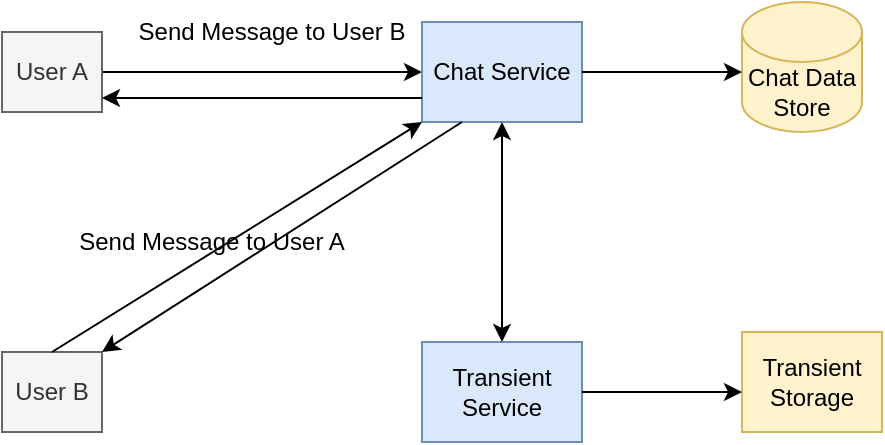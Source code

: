 <mxfile version="15.5.9" type="github">
  <diagram id="o3sVkbwr8kk4F6uWlZyg" name="Page-1">
    <mxGraphModel dx="782" dy="351" grid="1" gridSize="10" guides="1" tooltips="1" connect="1" arrows="1" fold="1" page="1" pageScale="1" pageWidth="850" pageHeight="1100" math="0" shadow="0">
      <root>
        <mxCell id="0" />
        <mxCell id="1" parent="0" />
        <mxCell id="bjen2coXPe5cypioX7cd-8" value="" style="edgeStyle=orthogonalEdgeStyle;rounded=0;orthogonalLoop=1;jettySize=auto;html=1;entryX=0;entryY=0.5;entryDx=0;entryDy=0;" edge="1" parent="1" source="bjen2coXPe5cypioX7cd-1" target="bjen2coXPe5cypioX7cd-5">
          <mxGeometry relative="1" as="geometry">
            <mxPoint x="185" y="100" as="targetPoint" />
          </mxGeometry>
        </mxCell>
        <mxCell id="bjen2coXPe5cypioX7cd-1" value="User A" style="rounded=0;whiteSpace=wrap;html=1;fillColor=#f5f5f5;fontColor=#333333;strokeColor=#666666;" vertex="1" parent="1">
          <mxGeometry x="70" y="80" width="50" height="40" as="geometry" />
        </mxCell>
        <mxCell id="bjen2coXPe5cypioX7cd-2" value="User B" style="rounded=0;whiteSpace=wrap;html=1;fillColor=#f5f5f5;fontColor=#333333;strokeColor=#666666;" vertex="1" parent="1">
          <mxGeometry x="70" y="240" width="50" height="40" as="geometry" />
        </mxCell>
        <mxCell id="bjen2coXPe5cypioX7cd-3" value="Chat Data Store" style="shape=cylinder3;whiteSpace=wrap;html=1;boundedLbl=1;backgroundOutline=1;size=15;fillColor=#fff2cc;strokeColor=#d6b656;" vertex="1" parent="1">
          <mxGeometry x="440" y="65" width="60" height="65" as="geometry" />
        </mxCell>
        <mxCell id="bjen2coXPe5cypioX7cd-4" value="Transient Storage" style="rounded=0;whiteSpace=wrap;html=1;fillColor=#fff2cc;strokeColor=#d6b656;" vertex="1" parent="1">
          <mxGeometry x="440" y="230" width="70" height="50" as="geometry" />
        </mxCell>
        <mxCell id="bjen2coXPe5cypioX7cd-5" value="Chat Service" style="rounded=0;whiteSpace=wrap;html=1;fillColor=#dae8fc;strokeColor=#6c8ebf;" vertex="1" parent="1">
          <mxGeometry x="280" y="75" width="80" height="50" as="geometry" />
        </mxCell>
        <mxCell id="bjen2coXPe5cypioX7cd-6" value="Transient Service" style="rounded=0;whiteSpace=wrap;html=1;fillColor=#dae8fc;strokeColor=#6c8ebf;" vertex="1" parent="1">
          <mxGeometry x="280" y="235" width="80" height="50" as="geometry" />
        </mxCell>
        <mxCell id="bjen2coXPe5cypioX7cd-9" value="Send Message to User B" style="text;html=1;strokeColor=none;fillColor=none;align=center;verticalAlign=middle;whiteSpace=wrap;rounded=0;" vertex="1" parent="1">
          <mxGeometry x="130" y="65" width="150" height="30" as="geometry" />
        </mxCell>
        <mxCell id="bjen2coXPe5cypioX7cd-14" value="" style="endArrow=classic;html=1;rounded=0;" edge="1" parent="1">
          <mxGeometry width="50" height="50" relative="1" as="geometry">
            <mxPoint x="280" y="113" as="sourcePoint" />
            <mxPoint x="120" y="113" as="targetPoint" />
          </mxGeometry>
        </mxCell>
        <mxCell id="bjen2coXPe5cypioX7cd-15" value="" style="endArrow=classic;html=1;rounded=0;exitX=0.5;exitY=0;exitDx=0;exitDy=0;entryX=0;entryY=1;entryDx=0;entryDy=0;" edge="1" parent="1" source="bjen2coXPe5cypioX7cd-2" target="bjen2coXPe5cypioX7cd-5">
          <mxGeometry width="50" height="50" relative="1" as="geometry">
            <mxPoint x="370" y="230" as="sourcePoint" />
            <mxPoint x="420" y="180" as="targetPoint" />
          </mxGeometry>
        </mxCell>
        <mxCell id="bjen2coXPe5cypioX7cd-16" value="Send Message to User A" style="text;html=1;strokeColor=none;fillColor=none;align=center;verticalAlign=middle;whiteSpace=wrap;rounded=0;rotation=0;" vertex="1" parent="1">
          <mxGeometry x="100" y="170" width="150" height="30" as="geometry" />
        </mxCell>
        <mxCell id="bjen2coXPe5cypioX7cd-19" value="" style="endArrow=classic;html=1;rounded=0;exitX=0.25;exitY=1;exitDx=0;exitDy=0;" edge="1" parent="1" source="bjen2coXPe5cypioX7cd-5">
          <mxGeometry width="50" height="50" relative="1" as="geometry">
            <mxPoint x="370" y="230" as="sourcePoint" />
            <mxPoint x="120" y="240" as="targetPoint" />
          </mxGeometry>
        </mxCell>
        <mxCell id="bjen2coXPe5cypioX7cd-20" value="" style="endArrow=classic;html=1;rounded=0;exitX=1;exitY=0.5;exitDx=0;exitDy=0;" edge="1" parent="1" source="bjen2coXPe5cypioX7cd-5">
          <mxGeometry width="50" height="50" relative="1" as="geometry">
            <mxPoint x="370" y="230" as="sourcePoint" />
            <mxPoint x="440" y="100" as="targetPoint" />
          </mxGeometry>
        </mxCell>
        <mxCell id="bjen2coXPe5cypioX7cd-21" value="" style="endArrow=classic;startArrow=classic;html=1;rounded=0;entryX=0.5;entryY=1;entryDx=0;entryDy=0;exitX=0.5;exitY=0;exitDx=0;exitDy=0;" edge="1" parent="1" source="bjen2coXPe5cypioX7cd-6" target="bjen2coXPe5cypioX7cd-5">
          <mxGeometry width="50" height="50" relative="1" as="geometry">
            <mxPoint x="370" y="230" as="sourcePoint" />
            <mxPoint x="420" y="180" as="targetPoint" />
          </mxGeometry>
        </mxCell>
        <mxCell id="bjen2coXPe5cypioX7cd-22" value="" style="endArrow=classic;html=1;rounded=0;exitX=1;exitY=0.5;exitDx=0;exitDy=0;" edge="1" parent="1" source="bjen2coXPe5cypioX7cd-6">
          <mxGeometry width="50" height="50" relative="1" as="geometry">
            <mxPoint x="370" y="230" as="sourcePoint" />
            <mxPoint x="440" y="260" as="targetPoint" />
          </mxGeometry>
        </mxCell>
      </root>
    </mxGraphModel>
  </diagram>
</mxfile>
